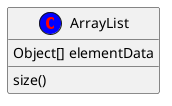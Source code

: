 {
  "sha1": "th477whzmyt0rx8i8b14x0rqjhvfakh",
  "insertion": {
    "when": "2024-06-04T17:28:46.221Z",
    "url": "https://github.com/plantuml/plantuml/issues/1297",
    "user": "plantuml@gmail.com"
  }
}
@startuml

<style>
spotClass {
  BackgroundColor blue;
  FontColor red;
}

</style>

class ArrayList {
  Object[] elementData
  size()
}


@enduml
